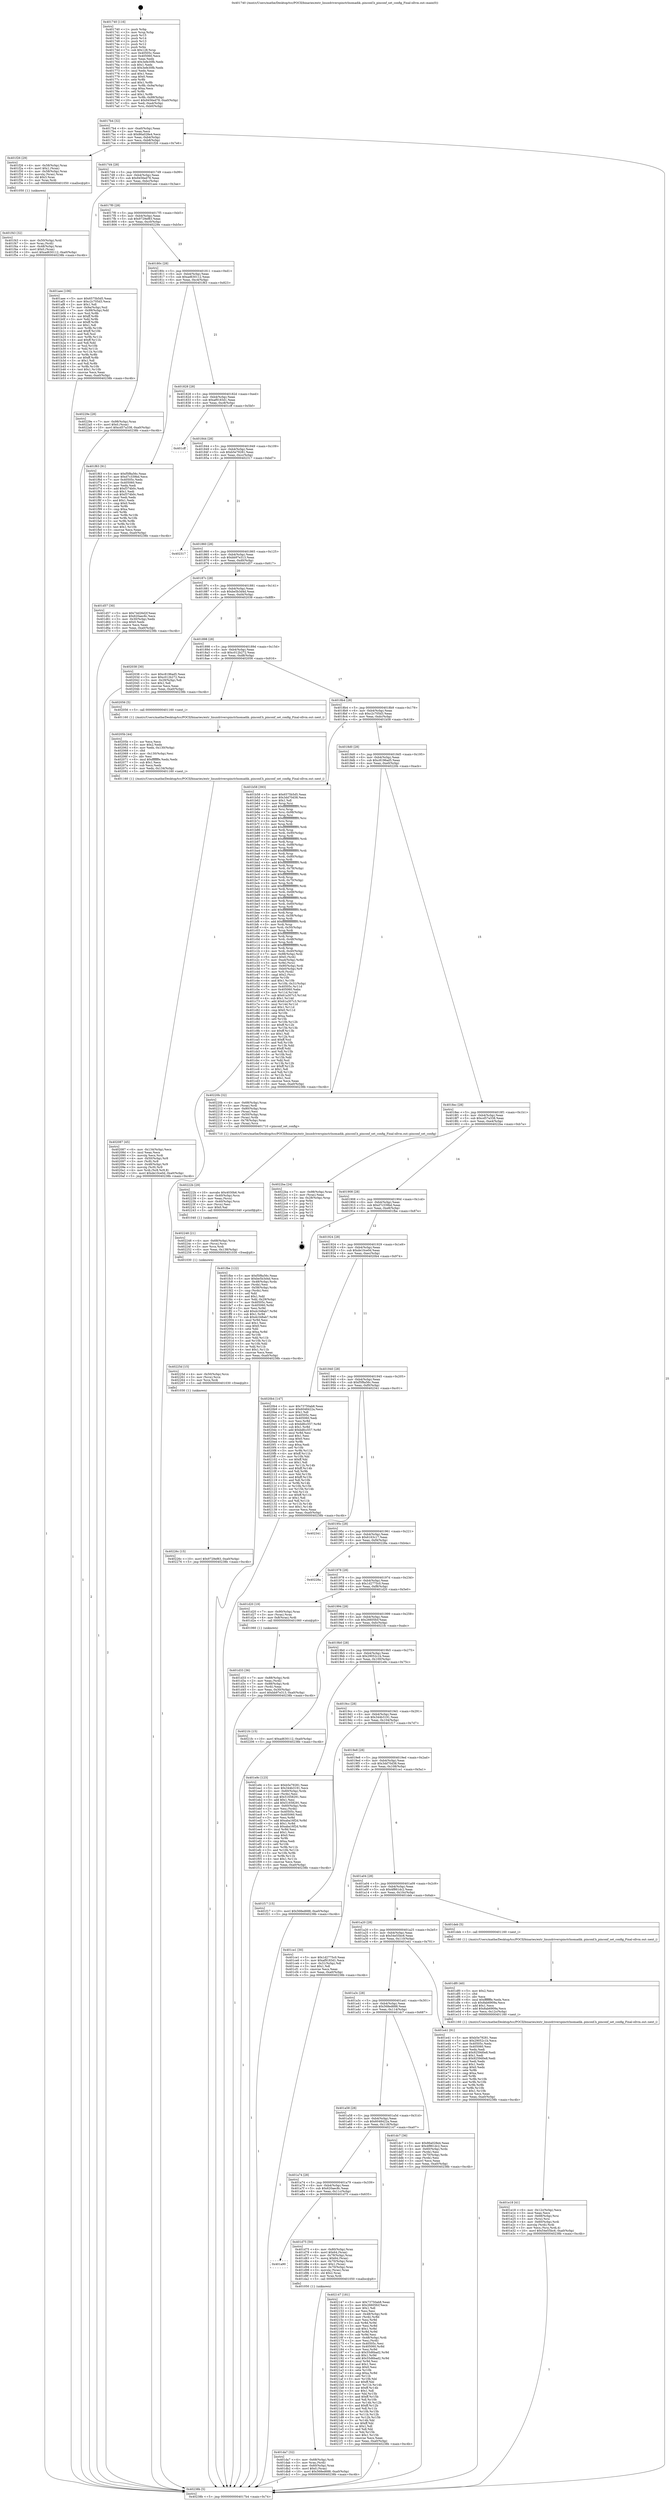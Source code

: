 digraph "0x401740" {
  label = "0x401740 (/mnt/c/Users/mathe/Desktop/tcc/POCII/binaries/extr_linuxdriverspinctrlnomadik..pinconf.h_pinconf_set_config_Final-ollvm.out::main(0))"
  labelloc = "t"
  node[shape=record]

  Entry [label="",width=0.3,height=0.3,shape=circle,fillcolor=black,style=filled]
  "0x4017b4" [label="{
     0x4017b4 [32]\l
     | [instrs]\l
     &nbsp;&nbsp;0x4017b4 \<+6\>: mov -0xa0(%rbp),%eax\l
     &nbsp;&nbsp;0x4017ba \<+2\>: mov %eax,%ecx\l
     &nbsp;&nbsp;0x4017bc \<+6\>: sub $0x86a028e4,%ecx\l
     &nbsp;&nbsp;0x4017c2 \<+6\>: mov %eax,-0xb4(%rbp)\l
     &nbsp;&nbsp;0x4017c8 \<+6\>: mov %ecx,-0xb8(%rbp)\l
     &nbsp;&nbsp;0x4017ce \<+6\>: je 0000000000401f26 \<main+0x7e6\>\l
  }"]
  "0x401f26" [label="{
     0x401f26 [29]\l
     | [instrs]\l
     &nbsp;&nbsp;0x401f26 \<+4\>: mov -0x58(%rbp),%rax\l
     &nbsp;&nbsp;0x401f2a \<+6\>: movl $0x1,(%rax)\l
     &nbsp;&nbsp;0x401f30 \<+4\>: mov -0x58(%rbp),%rax\l
     &nbsp;&nbsp;0x401f34 \<+3\>: movslq (%rax),%rax\l
     &nbsp;&nbsp;0x401f37 \<+4\>: shl $0x3,%rax\l
     &nbsp;&nbsp;0x401f3b \<+3\>: mov %rax,%rdi\l
     &nbsp;&nbsp;0x401f3e \<+5\>: call 0000000000401050 \<malloc@plt\>\l
     | [calls]\l
     &nbsp;&nbsp;0x401050 \{1\} (unknown)\l
  }"]
  "0x4017d4" [label="{
     0x4017d4 [28]\l
     | [instrs]\l
     &nbsp;&nbsp;0x4017d4 \<+5\>: jmp 00000000004017d9 \<main+0x99\>\l
     &nbsp;&nbsp;0x4017d9 \<+6\>: mov -0xb4(%rbp),%eax\l
     &nbsp;&nbsp;0x4017df \<+5\>: sub $0x9456ed78,%eax\l
     &nbsp;&nbsp;0x4017e4 \<+6\>: mov %eax,-0xbc(%rbp)\l
     &nbsp;&nbsp;0x4017ea \<+6\>: je 0000000000401aee \<main+0x3ae\>\l
  }"]
  Exit [label="",width=0.3,height=0.3,shape=circle,fillcolor=black,style=filled,peripheries=2]
  "0x401aee" [label="{
     0x401aee [106]\l
     | [instrs]\l
     &nbsp;&nbsp;0x401aee \<+5\>: mov $0x6575b5d5,%eax\l
     &nbsp;&nbsp;0x401af3 \<+5\>: mov $0xc2c705d3,%ecx\l
     &nbsp;&nbsp;0x401af8 \<+2\>: mov $0x1,%dl\l
     &nbsp;&nbsp;0x401afa \<+7\>: mov -0x9a(%rbp),%sil\l
     &nbsp;&nbsp;0x401b01 \<+7\>: mov -0x99(%rbp),%dil\l
     &nbsp;&nbsp;0x401b08 \<+3\>: mov %sil,%r8b\l
     &nbsp;&nbsp;0x401b0b \<+4\>: xor $0xff,%r8b\l
     &nbsp;&nbsp;0x401b0f \<+3\>: mov %dil,%r9b\l
     &nbsp;&nbsp;0x401b12 \<+4\>: xor $0xff,%r9b\l
     &nbsp;&nbsp;0x401b16 \<+3\>: xor $0x1,%dl\l
     &nbsp;&nbsp;0x401b19 \<+3\>: mov %r8b,%r10b\l
     &nbsp;&nbsp;0x401b1c \<+4\>: and $0xff,%r10b\l
     &nbsp;&nbsp;0x401b20 \<+3\>: and %dl,%sil\l
     &nbsp;&nbsp;0x401b23 \<+3\>: mov %r9b,%r11b\l
     &nbsp;&nbsp;0x401b26 \<+4\>: and $0xff,%r11b\l
     &nbsp;&nbsp;0x401b2a \<+3\>: and %dl,%dil\l
     &nbsp;&nbsp;0x401b2d \<+3\>: or %sil,%r10b\l
     &nbsp;&nbsp;0x401b30 \<+3\>: or %dil,%r11b\l
     &nbsp;&nbsp;0x401b33 \<+3\>: xor %r11b,%r10b\l
     &nbsp;&nbsp;0x401b36 \<+3\>: or %r9b,%r8b\l
     &nbsp;&nbsp;0x401b39 \<+4\>: xor $0xff,%r8b\l
     &nbsp;&nbsp;0x401b3d \<+3\>: or $0x1,%dl\l
     &nbsp;&nbsp;0x401b40 \<+3\>: and %dl,%r8b\l
     &nbsp;&nbsp;0x401b43 \<+3\>: or %r8b,%r10b\l
     &nbsp;&nbsp;0x401b46 \<+4\>: test $0x1,%r10b\l
     &nbsp;&nbsp;0x401b4a \<+3\>: cmovne %ecx,%eax\l
     &nbsp;&nbsp;0x401b4d \<+6\>: mov %eax,-0xa0(%rbp)\l
     &nbsp;&nbsp;0x401b53 \<+5\>: jmp 000000000040238b \<main+0xc4b\>\l
  }"]
  "0x4017f0" [label="{
     0x4017f0 [28]\l
     | [instrs]\l
     &nbsp;&nbsp;0x4017f0 \<+5\>: jmp 00000000004017f5 \<main+0xb5\>\l
     &nbsp;&nbsp;0x4017f5 \<+6\>: mov -0xb4(%rbp),%eax\l
     &nbsp;&nbsp;0x4017fb \<+5\>: sub $0x9729ef83,%eax\l
     &nbsp;&nbsp;0x401800 \<+6\>: mov %eax,-0xc0(%rbp)\l
     &nbsp;&nbsp;0x401806 \<+6\>: je 000000000040229e \<main+0xb5e\>\l
  }"]
  "0x40238b" [label="{
     0x40238b [5]\l
     | [instrs]\l
     &nbsp;&nbsp;0x40238b \<+5\>: jmp 00000000004017b4 \<main+0x74\>\l
  }"]
  "0x401740" [label="{
     0x401740 [116]\l
     | [instrs]\l
     &nbsp;&nbsp;0x401740 \<+1\>: push %rbp\l
     &nbsp;&nbsp;0x401741 \<+3\>: mov %rsp,%rbp\l
     &nbsp;&nbsp;0x401744 \<+2\>: push %r15\l
     &nbsp;&nbsp;0x401746 \<+2\>: push %r14\l
     &nbsp;&nbsp;0x401748 \<+2\>: push %r13\l
     &nbsp;&nbsp;0x40174a \<+2\>: push %r12\l
     &nbsp;&nbsp;0x40174c \<+1\>: push %rbx\l
     &nbsp;&nbsp;0x40174d \<+7\>: sub $0x128,%rsp\l
     &nbsp;&nbsp;0x401754 \<+7\>: mov 0x40505c,%eax\l
     &nbsp;&nbsp;0x40175b \<+7\>: mov 0x405060,%ecx\l
     &nbsp;&nbsp;0x401762 \<+2\>: mov %eax,%edx\l
     &nbsp;&nbsp;0x401764 \<+6\>: add $0x3efe30fb,%edx\l
     &nbsp;&nbsp;0x40176a \<+3\>: sub $0x1,%edx\l
     &nbsp;&nbsp;0x40176d \<+6\>: sub $0x3efe30fb,%edx\l
     &nbsp;&nbsp;0x401773 \<+3\>: imul %edx,%eax\l
     &nbsp;&nbsp;0x401776 \<+3\>: and $0x1,%eax\l
     &nbsp;&nbsp;0x401779 \<+3\>: cmp $0x0,%eax\l
     &nbsp;&nbsp;0x40177c \<+4\>: sete %r8b\l
     &nbsp;&nbsp;0x401780 \<+4\>: and $0x1,%r8b\l
     &nbsp;&nbsp;0x401784 \<+7\>: mov %r8b,-0x9a(%rbp)\l
     &nbsp;&nbsp;0x40178b \<+3\>: cmp $0xa,%ecx\l
     &nbsp;&nbsp;0x40178e \<+4\>: setl %r8b\l
     &nbsp;&nbsp;0x401792 \<+4\>: and $0x1,%r8b\l
     &nbsp;&nbsp;0x401796 \<+7\>: mov %r8b,-0x99(%rbp)\l
     &nbsp;&nbsp;0x40179d \<+10\>: movl $0x9456ed78,-0xa0(%rbp)\l
     &nbsp;&nbsp;0x4017a7 \<+6\>: mov %edi,-0xa4(%rbp)\l
     &nbsp;&nbsp;0x4017ad \<+7\>: mov %rsi,-0xb0(%rbp)\l
  }"]
  "0x40226c" [label="{
     0x40226c [15]\l
     | [instrs]\l
     &nbsp;&nbsp;0x40226c \<+10\>: movl $0x9729ef83,-0xa0(%rbp)\l
     &nbsp;&nbsp;0x402276 \<+5\>: jmp 000000000040238b \<main+0xc4b\>\l
  }"]
  "0x40229e" [label="{
     0x40229e [28]\l
     | [instrs]\l
     &nbsp;&nbsp;0x40229e \<+7\>: mov -0x98(%rbp),%rax\l
     &nbsp;&nbsp;0x4022a5 \<+6\>: movl $0x0,(%rax)\l
     &nbsp;&nbsp;0x4022ab \<+10\>: movl $0xcd57a338,-0xa0(%rbp)\l
     &nbsp;&nbsp;0x4022b5 \<+5\>: jmp 000000000040238b \<main+0xc4b\>\l
  }"]
  "0x40180c" [label="{
     0x40180c [28]\l
     | [instrs]\l
     &nbsp;&nbsp;0x40180c \<+5\>: jmp 0000000000401811 \<main+0xd1\>\l
     &nbsp;&nbsp;0x401811 \<+6\>: mov -0xb4(%rbp),%eax\l
     &nbsp;&nbsp;0x401817 \<+5\>: sub $0xad630112,%eax\l
     &nbsp;&nbsp;0x40181c \<+6\>: mov %eax,-0xc4(%rbp)\l
     &nbsp;&nbsp;0x401822 \<+6\>: je 0000000000401f63 \<main+0x823\>\l
  }"]
  "0x40225d" [label="{
     0x40225d [15]\l
     | [instrs]\l
     &nbsp;&nbsp;0x40225d \<+4\>: mov -0x50(%rbp),%rcx\l
     &nbsp;&nbsp;0x402261 \<+3\>: mov (%rcx),%rcx\l
     &nbsp;&nbsp;0x402264 \<+3\>: mov %rcx,%rdi\l
     &nbsp;&nbsp;0x402267 \<+5\>: call 0000000000401030 \<free@plt\>\l
     | [calls]\l
     &nbsp;&nbsp;0x401030 \{1\} (unknown)\l
  }"]
  "0x401f63" [label="{
     0x401f63 [91]\l
     | [instrs]\l
     &nbsp;&nbsp;0x401f63 \<+5\>: mov $0xf5f8a56c,%eax\l
     &nbsp;&nbsp;0x401f68 \<+5\>: mov $0xd7c339bd,%ecx\l
     &nbsp;&nbsp;0x401f6d \<+7\>: mov 0x40505c,%edx\l
     &nbsp;&nbsp;0x401f74 \<+7\>: mov 0x405060,%esi\l
     &nbsp;&nbsp;0x401f7b \<+2\>: mov %edx,%edi\l
     &nbsp;&nbsp;0x401f7d \<+6\>: add $0xf374b0c,%edi\l
     &nbsp;&nbsp;0x401f83 \<+3\>: sub $0x1,%edi\l
     &nbsp;&nbsp;0x401f86 \<+6\>: sub $0xf374b0c,%edi\l
     &nbsp;&nbsp;0x401f8c \<+3\>: imul %edi,%edx\l
     &nbsp;&nbsp;0x401f8f \<+3\>: and $0x1,%edx\l
     &nbsp;&nbsp;0x401f92 \<+3\>: cmp $0x0,%edx\l
     &nbsp;&nbsp;0x401f95 \<+4\>: sete %r8b\l
     &nbsp;&nbsp;0x401f99 \<+3\>: cmp $0xa,%esi\l
     &nbsp;&nbsp;0x401f9c \<+4\>: setl %r9b\l
     &nbsp;&nbsp;0x401fa0 \<+3\>: mov %r8b,%r10b\l
     &nbsp;&nbsp;0x401fa3 \<+3\>: and %r9b,%r10b\l
     &nbsp;&nbsp;0x401fa6 \<+3\>: xor %r9b,%r8b\l
     &nbsp;&nbsp;0x401fa9 \<+3\>: or %r8b,%r10b\l
     &nbsp;&nbsp;0x401fac \<+4\>: test $0x1,%r10b\l
     &nbsp;&nbsp;0x401fb0 \<+3\>: cmovne %ecx,%eax\l
     &nbsp;&nbsp;0x401fb3 \<+6\>: mov %eax,-0xa0(%rbp)\l
     &nbsp;&nbsp;0x401fb9 \<+5\>: jmp 000000000040238b \<main+0xc4b\>\l
  }"]
  "0x401828" [label="{
     0x401828 [28]\l
     | [instrs]\l
     &nbsp;&nbsp;0x401828 \<+5\>: jmp 000000000040182d \<main+0xed\>\l
     &nbsp;&nbsp;0x40182d \<+6\>: mov -0xb4(%rbp),%eax\l
     &nbsp;&nbsp;0x401833 \<+5\>: sub $0xaf9183d1,%eax\l
     &nbsp;&nbsp;0x401838 \<+6\>: mov %eax,-0xc8(%rbp)\l
     &nbsp;&nbsp;0x40183e \<+6\>: je 0000000000401cff \<main+0x5bf\>\l
  }"]
  "0x402248" [label="{
     0x402248 [21]\l
     | [instrs]\l
     &nbsp;&nbsp;0x402248 \<+4\>: mov -0x68(%rbp),%rcx\l
     &nbsp;&nbsp;0x40224c \<+3\>: mov (%rcx),%rcx\l
     &nbsp;&nbsp;0x40224f \<+3\>: mov %rcx,%rdi\l
     &nbsp;&nbsp;0x402252 \<+6\>: mov %eax,-0x138(%rbp)\l
     &nbsp;&nbsp;0x402258 \<+5\>: call 0000000000401030 \<free@plt\>\l
     | [calls]\l
     &nbsp;&nbsp;0x401030 \{1\} (unknown)\l
  }"]
  "0x401cff" [label="{
     0x401cff\l
  }", style=dashed]
  "0x401844" [label="{
     0x401844 [28]\l
     | [instrs]\l
     &nbsp;&nbsp;0x401844 \<+5\>: jmp 0000000000401849 \<main+0x109\>\l
     &nbsp;&nbsp;0x401849 \<+6\>: mov -0xb4(%rbp),%eax\l
     &nbsp;&nbsp;0x40184f \<+5\>: sub $0xb5e79281,%eax\l
     &nbsp;&nbsp;0x401854 \<+6\>: mov %eax,-0xcc(%rbp)\l
     &nbsp;&nbsp;0x40185a \<+6\>: je 0000000000402317 \<main+0xbd7\>\l
  }"]
  "0x40222b" [label="{
     0x40222b [29]\l
     | [instrs]\l
     &nbsp;&nbsp;0x40222b \<+10\>: movabs $0x4030b6,%rdi\l
     &nbsp;&nbsp;0x402235 \<+4\>: mov -0x40(%rbp),%rcx\l
     &nbsp;&nbsp;0x402239 \<+2\>: mov %eax,(%rcx)\l
     &nbsp;&nbsp;0x40223b \<+4\>: mov -0x40(%rbp),%rcx\l
     &nbsp;&nbsp;0x40223f \<+2\>: mov (%rcx),%esi\l
     &nbsp;&nbsp;0x402241 \<+2\>: mov $0x0,%al\l
     &nbsp;&nbsp;0x402243 \<+5\>: call 0000000000401040 \<printf@plt\>\l
     | [calls]\l
     &nbsp;&nbsp;0x401040 \{1\} (unknown)\l
  }"]
  "0x402317" [label="{
     0x402317\l
  }", style=dashed]
  "0x401860" [label="{
     0x401860 [28]\l
     | [instrs]\l
     &nbsp;&nbsp;0x401860 \<+5\>: jmp 0000000000401865 \<main+0x125\>\l
     &nbsp;&nbsp;0x401865 \<+6\>: mov -0xb4(%rbp),%eax\l
     &nbsp;&nbsp;0x40186b \<+5\>: sub $0xbb97e313,%eax\l
     &nbsp;&nbsp;0x401870 \<+6\>: mov %eax,-0xd0(%rbp)\l
     &nbsp;&nbsp;0x401876 \<+6\>: je 0000000000401d57 \<main+0x617\>\l
  }"]
  "0x402087" [label="{
     0x402087 [45]\l
     | [instrs]\l
     &nbsp;&nbsp;0x402087 \<+6\>: mov -0x134(%rbp),%ecx\l
     &nbsp;&nbsp;0x40208d \<+3\>: imul %eax,%ecx\l
     &nbsp;&nbsp;0x402090 \<+3\>: movslq %ecx,%rdi\l
     &nbsp;&nbsp;0x402093 \<+4\>: mov -0x50(%rbp),%r8\l
     &nbsp;&nbsp;0x402097 \<+3\>: mov (%r8),%r8\l
     &nbsp;&nbsp;0x40209a \<+4\>: mov -0x48(%rbp),%r9\l
     &nbsp;&nbsp;0x40209e \<+3\>: movslq (%r9),%r9\l
     &nbsp;&nbsp;0x4020a1 \<+4\>: mov %rdi,(%r8,%r9,8)\l
     &nbsp;&nbsp;0x4020a5 \<+10\>: movl $0xde10ce0d,-0xa0(%rbp)\l
     &nbsp;&nbsp;0x4020af \<+5\>: jmp 000000000040238b \<main+0xc4b\>\l
  }"]
  "0x401d57" [label="{
     0x401d57 [30]\l
     | [instrs]\l
     &nbsp;&nbsp;0x401d57 \<+5\>: mov $0x74d26d2f,%eax\l
     &nbsp;&nbsp;0x401d5c \<+5\>: mov $0x620aec8c,%ecx\l
     &nbsp;&nbsp;0x401d61 \<+3\>: mov -0x30(%rbp),%edx\l
     &nbsp;&nbsp;0x401d64 \<+3\>: cmp $0x0,%edx\l
     &nbsp;&nbsp;0x401d67 \<+3\>: cmove %ecx,%eax\l
     &nbsp;&nbsp;0x401d6a \<+6\>: mov %eax,-0xa0(%rbp)\l
     &nbsp;&nbsp;0x401d70 \<+5\>: jmp 000000000040238b \<main+0xc4b\>\l
  }"]
  "0x40187c" [label="{
     0x40187c [28]\l
     | [instrs]\l
     &nbsp;&nbsp;0x40187c \<+5\>: jmp 0000000000401881 \<main+0x141\>\l
     &nbsp;&nbsp;0x401881 \<+6\>: mov -0xb4(%rbp),%eax\l
     &nbsp;&nbsp;0x401887 \<+5\>: sub $0xbe5b3d4d,%eax\l
     &nbsp;&nbsp;0x40188c \<+6\>: mov %eax,-0xd4(%rbp)\l
     &nbsp;&nbsp;0x401892 \<+6\>: je 0000000000402038 \<main+0x8f8\>\l
  }"]
  "0x40205b" [label="{
     0x40205b [44]\l
     | [instrs]\l
     &nbsp;&nbsp;0x40205b \<+2\>: xor %ecx,%ecx\l
     &nbsp;&nbsp;0x40205d \<+5\>: mov $0x2,%edx\l
     &nbsp;&nbsp;0x402062 \<+6\>: mov %edx,-0x130(%rbp)\l
     &nbsp;&nbsp;0x402068 \<+1\>: cltd\l
     &nbsp;&nbsp;0x402069 \<+6\>: mov -0x130(%rbp),%esi\l
     &nbsp;&nbsp;0x40206f \<+2\>: idiv %esi\l
     &nbsp;&nbsp;0x402071 \<+6\>: imul $0xfffffffe,%edx,%edx\l
     &nbsp;&nbsp;0x402077 \<+3\>: sub $0x1,%ecx\l
     &nbsp;&nbsp;0x40207a \<+2\>: sub %ecx,%edx\l
     &nbsp;&nbsp;0x40207c \<+6\>: mov %edx,-0x134(%rbp)\l
     &nbsp;&nbsp;0x402082 \<+5\>: call 0000000000401160 \<next_i\>\l
     | [calls]\l
     &nbsp;&nbsp;0x401160 \{1\} (/mnt/c/Users/mathe/Desktop/tcc/POCII/binaries/extr_linuxdriverspinctrlnomadik..pinconf.h_pinconf_set_config_Final-ollvm.out::next_i)\l
  }"]
  "0x402038" [label="{
     0x402038 [30]\l
     | [instrs]\l
     &nbsp;&nbsp;0x402038 \<+5\>: mov $0xc8196ad5,%eax\l
     &nbsp;&nbsp;0x40203d \<+5\>: mov $0xc012b272,%ecx\l
     &nbsp;&nbsp;0x402042 \<+3\>: mov -0x29(%rbp),%dl\l
     &nbsp;&nbsp;0x402045 \<+3\>: test $0x1,%dl\l
     &nbsp;&nbsp;0x402048 \<+3\>: cmovne %ecx,%eax\l
     &nbsp;&nbsp;0x40204b \<+6\>: mov %eax,-0xa0(%rbp)\l
     &nbsp;&nbsp;0x402051 \<+5\>: jmp 000000000040238b \<main+0xc4b\>\l
  }"]
  "0x401898" [label="{
     0x401898 [28]\l
     | [instrs]\l
     &nbsp;&nbsp;0x401898 \<+5\>: jmp 000000000040189d \<main+0x15d\>\l
     &nbsp;&nbsp;0x40189d \<+6\>: mov -0xb4(%rbp),%eax\l
     &nbsp;&nbsp;0x4018a3 \<+5\>: sub $0xc012b272,%eax\l
     &nbsp;&nbsp;0x4018a8 \<+6\>: mov %eax,-0xd8(%rbp)\l
     &nbsp;&nbsp;0x4018ae \<+6\>: je 0000000000402056 \<main+0x916\>\l
  }"]
  "0x401f43" [label="{
     0x401f43 [32]\l
     | [instrs]\l
     &nbsp;&nbsp;0x401f43 \<+4\>: mov -0x50(%rbp),%rdi\l
     &nbsp;&nbsp;0x401f47 \<+3\>: mov %rax,(%rdi)\l
     &nbsp;&nbsp;0x401f4a \<+4\>: mov -0x48(%rbp),%rax\l
     &nbsp;&nbsp;0x401f4e \<+6\>: movl $0x0,(%rax)\l
     &nbsp;&nbsp;0x401f54 \<+10\>: movl $0xad630112,-0xa0(%rbp)\l
     &nbsp;&nbsp;0x401f5e \<+5\>: jmp 000000000040238b \<main+0xc4b\>\l
  }"]
  "0x402056" [label="{
     0x402056 [5]\l
     | [instrs]\l
     &nbsp;&nbsp;0x402056 \<+5\>: call 0000000000401160 \<next_i\>\l
     | [calls]\l
     &nbsp;&nbsp;0x401160 \{1\} (/mnt/c/Users/mathe/Desktop/tcc/POCII/binaries/extr_linuxdriverspinctrlnomadik..pinconf.h_pinconf_set_config_Final-ollvm.out::next_i)\l
  }"]
  "0x4018b4" [label="{
     0x4018b4 [28]\l
     | [instrs]\l
     &nbsp;&nbsp;0x4018b4 \<+5\>: jmp 00000000004018b9 \<main+0x179\>\l
     &nbsp;&nbsp;0x4018b9 \<+6\>: mov -0xb4(%rbp),%eax\l
     &nbsp;&nbsp;0x4018bf \<+5\>: sub $0xc2c705d3,%eax\l
     &nbsp;&nbsp;0x4018c4 \<+6\>: mov %eax,-0xdc(%rbp)\l
     &nbsp;&nbsp;0x4018ca \<+6\>: je 0000000000401b58 \<main+0x418\>\l
  }"]
  "0x401e18" [label="{
     0x401e18 [41]\l
     | [instrs]\l
     &nbsp;&nbsp;0x401e18 \<+6\>: mov -0x12c(%rbp),%ecx\l
     &nbsp;&nbsp;0x401e1e \<+3\>: imul %eax,%ecx\l
     &nbsp;&nbsp;0x401e21 \<+4\>: mov -0x68(%rbp),%rsi\l
     &nbsp;&nbsp;0x401e25 \<+3\>: mov (%rsi),%rsi\l
     &nbsp;&nbsp;0x401e28 \<+4\>: mov -0x60(%rbp),%rdi\l
     &nbsp;&nbsp;0x401e2c \<+3\>: movslq (%rdi),%rdi\l
     &nbsp;&nbsp;0x401e2f \<+3\>: mov %ecx,(%rsi,%rdi,4)\l
     &nbsp;&nbsp;0x401e32 \<+10\>: movl $0x54e55bc6,-0xa0(%rbp)\l
     &nbsp;&nbsp;0x401e3c \<+5\>: jmp 000000000040238b \<main+0xc4b\>\l
  }"]
  "0x401b58" [label="{
     0x401b58 [393]\l
     | [instrs]\l
     &nbsp;&nbsp;0x401b58 \<+5\>: mov $0x6575b5d5,%eax\l
     &nbsp;&nbsp;0x401b5d \<+5\>: mov $0x3dd70d38,%ecx\l
     &nbsp;&nbsp;0x401b62 \<+2\>: mov $0x1,%dl\l
     &nbsp;&nbsp;0x401b64 \<+3\>: mov %rsp,%rsi\l
     &nbsp;&nbsp;0x401b67 \<+4\>: add $0xfffffffffffffff0,%rsi\l
     &nbsp;&nbsp;0x401b6b \<+3\>: mov %rsi,%rsp\l
     &nbsp;&nbsp;0x401b6e \<+7\>: mov %rsi,-0x98(%rbp)\l
     &nbsp;&nbsp;0x401b75 \<+3\>: mov %rsp,%rsi\l
     &nbsp;&nbsp;0x401b78 \<+4\>: add $0xfffffffffffffff0,%rsi\l
     &nbsp;&nbsp;0x401b7c \<+3\>: mov %rsi,%rsp\l
     &nbsp;&nbsp;0x401b7f \<+3\>: mov %rsp,%rdi\l
     &nbsp;&nbsp;0x401b82 \<+4\>: add $0xfffffffffffffff0,%rdi\l
     &nbsp;&nbsp;0x401b86 \<+3\>: mov %rdi,%rsp\l
     &nbsp;&nbsp;0x401b89 \<+7\>: mov %rdi,-0x90(%rbp)\l
     &nbsp;&nbsp;0x401b90 \<+3\>: mov %rsp,%rdi\l
     &nbsp;&nbsp;0x401b93 \<+4\>: add $0xfffffffffffffff0,%rdi\l
     &nbsp;&nbsp;0x401b97 \<+3\>: mov %rdi,%rsp\l
     &nbsp;&nbsp;0x401b9a \<+7\>: mov %rdi,-0x88(%rbp)\l
     &nbsp;&nbsp;0x401ba1 \<+3\>: mov %rsp,%rdi\l
     &nbsp;&nbsp;0x401ba4 \<+4\>: add $0xfffffffffffffff0,%rdi\l
     &nbsp;&nbsp;0x401ba8 \<+3\>: mov %rdi,%rsp\l
     &nbsp;&nbsp;0x401bab \<+4\>: mov %rdi,-0x80(%rbp)\l
     &nbsp;&nbsp;0x401baf \<+3\>: mov %rsp,%rdi\l
     &nbsp;&nbsp;0x401bb2 \<+4\>: add $0xfffffffffffffff0,%rdi\l
     &nbsp;&nbsp;0x401bb6 \<+3\>: mov %rdi,%rsp\l
     &nbsp;&nbsp;0x401bb9 \<+4\>: mov %rdi,-0x78(%rbp)\l
     &nbsp;&nbsp;0x401bbd \<+3\>: mov %rsp,%rdi\l
     &nbsp;&nbsp;0x401bc0 \<+4\>: add $0xfffffffffffffff0,%rdi\l
     &nbsp;&nbsp;0x401bc4 \<+3\>: mov %rdi,%rsp\l
     &nbsp;&nbsp;0x401bc7 \<+4\>: mov %rdi,-0x70(%rbp)\l
     &nbsp;&nbsp;0x401bcb \<+3\>: mov %rsp,%rdi\l
     &nbsp;&nbsp;0x401bce \<+4\>: add $0xfffffffffffffff0,%rdi\l
     &nbsp;&nbsp;0x401bd2 \<+3\>: mov %rdi,%rsp\l
     &nbsp;&nbsp;0x401bd5 \<+4\>: mov %rdi,-0x68(%rbp)\l
     &nbsp;&nbsp;0x401bd9 \<+3\>: mov %rsp,%rdi\l
     &nbsp;&nbsp;0x401bdc \<+4\>: add $0xfffffffffffffff0,%rdi\l
     &nbsp;&nbsp;0x401be0 \<+3\>: mov %rdi,%rsp\l
     &nbsp;&nbsp;0x401be3 \<+4\>: mov %rdi,-0x60(%rbp)\l
     &nbsp;&nbsp;0x401be7 \<+3\>: mov %rsp,%rdi\l
     &nbsp;&nbsp;0x401bea \<+4\>: add $0xfffffffffffffff0,%rdi\l
     &nbsp;&nbsp;0x401bee \<+3\>: mov %rdi,%rsp\l
     &nbsp;&nbsp;0x401bf1 \<+4\>: mov %rdi,-0x58(%rbp)\l
     &nbsp;&nbsp;0x401bf5 \<+3\>: mov %rsp,%rdi\l
     &nbsp;&nbsp;0x401bf8 \<+4\>: add $0xfffffffffffffff0,%rdi\l
     &nbsp;&nbsp;0x401bfc \<+3\>: mov %rdi,%rsp\l
     &nbsp;&nbsp;0x401bff \<+4\>: mov %rdi,-0x50(%rbp)\l
     &nbsp;&nbsp;0x401c03 \<+3\>: mov %rsp,%rdi\l
     &nbsp;&nbsp;0x401c06 \<+4\>: add $0xfffffffffffffff0,%rdi\l
     &nbsp;&nbsp;0x401c0a \<+3\>: mov %rdi,%rsp\l
     &nbsp;&nbsp;0x401c0d \<+4\>: mov %rdi,-0x48(%rbp)\l
     &nbsp;&nbsp;0x401c11 \<+3\>: mov %rsp,%rdi\l
     &nbsp;&nbsp;0x401c14 \<+4\>: add $0xfffffffffffffff0,%rdi\l
     &nbsp;&nbsp;0x401c18 \<+3\>: mov %rdi,%rsp\l
     &nbsp;&nbsp;0x401c1b \<+4\>: mov %rdi,-0x40(%rbp)\l
     &nbsp;&nbsp;0x401c1f \<+7\>: mov -0x98(%rbp),%rdi\l
     &nbsp;&nbsp;0x401c26 \<+6\>: movl $0x0,(%rdi)\l
     &nbsp;&nbsp;0x401c2c \<+7\>: mov -0xa4(%rbp),%r8d\l
     &nbsp;&nbsp;0x401c33 \<+3\>: mov %r8d,(%rsi)\l
     &nbsp;&nbsp;0x401c36 \<+7\>: mov -0x90(%rbp),%rdi\l
     &nbsp;&nbsp;0x401c3d \<+7\>: mov -0xb0(%rbp),%r9\l
     &nbsp;&nbsp;0x401c44 \<+3\>: mov %r9,(%rdi)\l
     &nbsp;&nbsp;0x401c47 \<+3\>: cmpl $0x2,(%rsi)\l
     &nbsp;&nbsp;0x401c4a \<+4\>: setne %r10b\l
     &nbsp;&nbsp;0x401c4e \<+4\>: and $0x1,%r10b\l
     &nbsp;&nbsp;0x401c52 \<+4\>: mov %r10b,-0x31(%rbp)\l
     &nbsp;&nbsp;0x401c56 \<+8\>: mov 0x40505c,%r11d\l
     &nbsp;&nbsp;0x401c5e \<+7\>: mov 0x405060,%ebx\l
     &nbsp;&nbsp;0x401c65 \<+3\>: mov %r11d,%r14d\l
     &nbsp;&nbsp;0x401c68 \<+7\>: sub $0x61a307c3,%r14d\l
     &nbsp;&nbsp;0x401c6f \<+4\>: sub $0x1,%r14d\l
     &nbsp;&nbsp;0x401c73 \<+7\>: add $0x61a307c3,%r14d\l
     &nbsp;&nbsp;0x401c7a \<+4\>: imul %r14d,%r11d\l
     &nbsp;&nbsp;0x401c7e \<+4\>: and $0x1,%r11d\l
     &nbsp;&nbsp;0x401c82 \<+4\>: cmp $0x0,%r11d\l
     &nbsp;&nbsp;0x401c86 \<+4\>: sete %r10b\l
     &nbsp;&nbsp;0x401c8a \<+3\>: cmp $0xa,%ebx\l
     &nbsp;&nbsp;0x401c8d \<+4\>: setl %r15b\l
     &nbsp;&nbsp;0x401c91 \<+3\>: mov %r10b,%r12b\l
     &nbsp;&nbsp;0x401c94 \<+4\>: xor $0xff,%r12b\l
     &nbsp;&nbsp;0x401c98 \<+3\>: mov %r15b,%r13b\l
     &nbsp;&nbsp;0x401c9b \<+4\>: xor $0xff,%r13b\l
     &nbsp;&nbsp;0x401c9f \<+3\>: xor $0x1,%dl\l
     &nbsp;&nbsp;0x401ca2 \<+3\>: mov %r12b,%sil\l
     &nbsp;&nbsp;0x401ca5 \<+4\>: and $0xff,%sil\l
     &nbsp;&nbsp;0x401ca9 \<+3\>: and %dl,%r10b\l
     &nbsp;&nbsp;0x401cac \<+3\>: mov %r13b,%dil\l
     &nbsp;&nbsp;0x401caf \<+4\>: and $0xff,%dil\l
     &nbsp;&nbsp;0x401cb3 \<+3\>: and %dl,%r15b\l
     &nbsp;&nbsp;0x401cb6 \<+3\>: or %r10b,%sil\l
     &nbsp;&nbsp;0x401cb9 \<+3\>: or %r15b,%dil\l
     &nbsp;&nbsp;0x401cbc \<+3\>: xor %dil,%sil\l
     &nbsp;&nbsp;0x401cbf \<+3\>: or %r13b,%r12b\l
     &nbsp;&nbsp;0x401cc2 \<+4\>: xor $0xff,%r12b\l
     &nbsp;&nbsp;0x401cc6 \<+3\>: or $0x1,%dl\l
     &nbsp;&nbsp;0x401cc9 \<+3\>: and %dl,%r12b\l
     &nbsp;&nbsp;0x401ccc \<+3\>: or %r12b,%sil\l
     &nbsp;&nbsp;0x401ccf \<+4\>: test $0x1,%sil\l
     &nbsp;&nbsp;0x401cd3 \<+3\>: cmovne %ecx,%eax\l
     &nbsp;&nbsp;0x401cd6 \<+6\>: mov %eax,-0xa0(%rbp)\l
     &nbsp;&nbsp;0x401cdc \<+5\>: jmp 000000000040238b \<main+0xc4b\>\l
  }"]
  "0x4018d0" [label="{
     0x4018d0 [28]\l
     | [instrs]\l
     &nbsp;&nbsp;0x4018d0 \<+5\>: jmp 00000000004018d5 \<main+0x195\>\l
     &nbsp;&nbsp;0x4018d5 \<+6\>: mov -0xb4(%rbp),%eax\l
     &nbsp;&nbsp;0x4018db \<+5\>: sub $0xc8196ad5,%eax\l
     &nbsp;&nbsp;0x4018e0 \<+6\>: mov %eax,-0xe0(%rbp)\l
     &nbsp;&nbsp;0x4018e6 \<+6\>: je 000000000040220b \<main+0xacb\>\l
  }"]
  "0x401df0" [label="{
     0x401df0 [40]\l
     | [instrs]\l
     &nbsp;&nbsp;0x401df0 \<+5\>: mov $0x2,%ecx\l
     &nbsp;&nbsp;0x401df5 \<+1\>: cltd\l
     &nbsp;&nbsp;0x401df6 \<+2\>: idiv %ecx\l
     &nbsp;&nbsp;0x401df8 \<+6\>: imul $0xfffffffe,%edx,%ecx\l
     &nbsp;&nbsp;0x401dfe \<+6\>: sub $0x8ab6909a,%ecx\l
     &nbsp;&nbsp;0x401e04 \<+3\>: add $0x1,%ecx\l
     &nbsp;&nbsp;0x401e07 \<+6\>: add $0x8ab6909a,%ecx\l
     &nbsp;&nbsp;0x401e0d \<+6\>: mov %ecx,-0x12c(%rbp)\l
     &nbsp;&nbsp;0x401e13 \<+5\>: call 0000000000401160 \<next_i\>\l
     | [calls]\l
     &nbsp;&nbsp;0x401160 \{1\} (/mnt/c/Users/mathe/Desktop/tcc/POCII/binaries/extr_linuxdriverspinctrlnomadik..pinconf.h_pinconf_set_config_Final-ollvm.out::next_i)\l
  }"]
  "0x401da7" [label="{
     0x401da7 [32]\l
     | [instrs]\l
     &nbsp;&nbsp;0x401da7 \<+4\>: mov -0x68(%rbp),%rdi\l
     &nbsp;&nbsp;0x401dab \<+3\>: mov %rax,(%rdi)\l
     &nbsp;&nbsp;0x401dae \<+4\>: mov -0x60(%rbp),%rax\l
     &nbsp;&nbsp;0x401db2 \<+6\>: movl $0x0,(%rax)\l
     &nbsp;&nbsp;0x401db8 \<+10\>: movl $0x568ed688,-0xa0(%rbp)\l
     &nbsp;&nbsp;0x401dc2 \<+5\>: jmp 000000000040238b \<main+0xc4b\>\l
  }"]
  "0x40220b" [label="{
     0x40220b [32]\l
     | [instrs]\l
     &nbsp;&nbsp;0x40220b \<+4\>: mov -0x68(%rbp),%rax\l
     &nbsp;&nbsp;0x40220f \<+3\>: mov (%rax),%rdi\l
     &nbsp;&nbsp;0x402212 \<+4\>: mov -0x80(%rbp),%rax\l
     &nbsp;&nbsp;0x402216 \<+2\>: mov (%rax),%esi\l
     &nbsp;&nbsp;0x402218 \<+4\>: mov -0x50(%rbp),%rax\l
     &nbsp;&nbsp;0x40221c \<+3\>: mov (%rax),%rdx\l
     &nbsp;&nbsp;0x40221f \<+4\>: mov -0x78(%rbp),%rax\l
     &nbsp;&nbsp;0x402223 \<+3\>: mov (%rax),%rcx\l
     &nbsp;&nbsp;0x402226 \<+5\>: call 0000000000401710 \<pinconf_set_config\>\l
     | [calls]\l
     &nbsp;&nbsp;0x401710 \{1\} (/mnt/c/Users/mathe/Desktop/tcc/POCII/binaries/extr_linuxdriverspinctrlnomadik..pinconf.h_pinconf_set_config_Final-ollvm.out::pinconf_set_config)\l
  }"]
  "0x4018ec" [label="{
     0x4018ec [28]\l
     | [instrs]\l
     &nbsp;&nbsp;0x4018ec \<+5\>: jmp 00000000004018f1 \<main+0x1b1\>\l
     &nbsp;&nbsp;0x4018f1 \<+6\>: mov -0xb4(%rbp),%eax\l
     &nbsp;&nbsp;0x4018f7 \<+5\>: sub $0xcd57a338,%eax\l
     &nbsp;&nbsp;0x4018fc \<+6\>: mov %eax,-0xe4(%rbp)\l
     &nbsp;&nbsp;0x401902 \<+6\>: je 00000000004022ba \<main+0xb7a\>\l
  }"]
  "0x401a90" [label="{
     0x401a90\l
  }", style=dashed]
  "0x4022ba" [label="{
     0x4022ba [24]\l
     | [instrs]\l
     &nbsp;&nbsp;0x4022ba \<+7\>: mov -0x98(%rbp),%rax\l
     &nbsp;&nbsp;0x4022c1 \<+2\>: mov (%rax),%eax\l
     &nbsp;&nbsp;0x4022c3 \<+4\>: lea -0x28(%rbp),%rsp\l
     &nbsp;&nbsp;0x4022c7 \<+1\>: pop %rbx\l
     &nbsp;&nbsp;0x4022c8 \<+2\>: pop %r12\l
     &nbsp;&nbsp;0x4022ca \<+2\>: pop %r13\l
     &nbsp;&nbsp;0x4022cc \<+2\>: pop %r14\l
     &nbsp;&nbsp;0x4022ce \<+2\>: pop %r15\l
     &nbsp;&nbsp;0x4022d0 \<+1\>: pop %rbp\l
     &nbsp;&nbsp;0x4022d1 \<+1\>: ret\l
  }"]
  "0x401908" [label="{
     0x401908 [28]\l
     | [instrs]\l
     &nbsp;&nbsp;0x401908 \<+5\>: jmp 000000000040190d \<main+0x1cd\>\l
     &nbsp;&nbsp;0x40190d \<+6\>: mov -0xb4(%rbp),%eax\l
     &nbsp;&nbsp;0x401913 \<+5\>: sub $0xd7c339bd,%eax\l
     &nbsp;&nbsp;0x401918 \<+6\>: mov %eax,-0xe8(%rbp)\l
     &nbsp;&nbsp;0x40191e \<+6\>: je 0000000000401fbe \<main+0x87e\>\l
  }"]
  "0x401d75" [label="{
     0x401d75 [50]\l
     | [instrs]\l
     &nbsp;&nbsp;0x401d75 \<+4\>: mov -0x80(%rbp),%rax\l
     &nbsp;&nbsp;0x401d79 \<+6\>: movl $0x64,(%rax)\l
     &nbsp;&nbsp;0x401d7f \<+4\>: mov -0x78(%rbp),%rax\l
     &nbsp;&nbsp;0x401d83 \<+7\>: movq $0x64,(%rax)\l
     &nbsp;&nbsp;0x401d8a \<+4\>: mov -0x70(%rbp),%rax\l
     &nbsp;&nbsp;0x401d8e \<+6\>: movl $0x1,(%rax)\l
     &nbsp;&nbsp;0x401d94 \<+4\>: mov -0x70(%rbp),%rax\l
     &nbsp;&nbsp;0x401d98 \<+3\>: movslq (%rax),%rax\l
     &nbsp;&nbsp;0x401d9b \<+4\>: shl $0x2,%rax\l
     &nbsp;&nbsp;0x401d9f \<+3\>: mov %rax,%rdi\l
     &nbsp;&nbsp;0x401da2 \<+5\>: call 0000000000401050 \<malloc@plt\>\l
     | [calls]\l
     &nbsp;&nbsp;0x401050 \{1\} (unknown)\l
  }"]
  "0x401fbe" [label="{
     0x401fbe [122]\l
     | [instrs]\l
     &nbsp;&nbsp;0x401fbe \<+5\>: mov $0xf5f8a56c,%eax\l
     &nbsp;&nbsp;0x401fc3 \<+5\>: mov $0xbe5b3d4d,%ecx\l
     &nbsp;&nbsp;0x401fc8 \<+4\>: mov -0x48(%rbp),%rdx\l
     &nbsp;&nbsp;0x401fcc \<+2\>: mov (%rdx),%esi\l
     &nbsp;&nbsp;0x401fce \<+4\>: mov -0x58(%rbp),%rdx\l
     &nbsp;&nbsp;0x401fd2 \<+2\>: cmp (%rdx),%esi\l
     &nbsp;&nbsp;0x401fd4 \<+4\>: setl %dil\l
     &nbsp;&nbsp;0x401fd8 \<+4\>: and $0x1,%dil\l
     &nbsp;&nbsp;0x401fdc \<+4\>: mov %dil,-0x29(%rbp)\l
     &nbsp;&nbsp;0x401fe0 \<+7\>: mov 0x40505c,%esi\l
     &nbsp;&nbsp;0x401fe7 \<+8\>: mov 0x405060,%r8d\l
     &nbsp;&nbsp;0x401fef \<+3\>: mov %esi,%r9d\l
     &nbsp;&nbsp;0x401ff2 \<+7\>: add $0xdc348ab7,%r9d\l
     &nbsp;&nbsp;0x401ff9 \<+4\>: sub $0x1,%r9d\l
     &nbsp;&nbsp;0x401ffd \<+7\>: sub $0xdc348ab7,%r9d\l
     &nbsp;&nbsp;0x402004 \<+4\>: imul %r9d,%esi\l
     &nbsp;&nbsp;0x402008 \<+3\>: and $0x1,%esi\l
     &nbsp;&nbsp;0x40200b \<+3\>: cmp $0x0,%esi\l
     &nbsp;&nbsp;0x40200e \<+4\>: sete %dil\l
     &nbsp;&nbsp;0x402012 \<+4\>: cmp $0xa,%r8d\l
     &nbsp;&nbsp;0x402016 \<+4\>: setl %r10b\l
     &nbsp;&nbsp;0x40201a \<+3\>: mov %dil,%r11b\l
     &nbsp;&nbsp;0x40201d \<+3\>: and %r10b,%r11b\l
     &nbsp;&nbsp;0x402020 \<+3\>: xor %r10b,%dil\l
     &nbsp;&nbsp;0x402023 \<+3\>: or %dil,%r11b\l
     &nbsp;&nbsp;0x402026 \<+4\>: test $0x1,%r11b\l
     &nbsp;&nbsp;0x40202a \<+3\>: cmovne %ecx,%eax\l
     &nbsp;&nbsp;0x40202d \<+6\>: mov %eax,-0xa0(%rbp)\l
     &nbsp;&nbsp;0x402033 \<+5\>: jmp 000000000040238b \<main+0xc4b\>\l
  }"]
  "0x401924" [label="{
     0x401924 [28]\l
     | [instrs]\l
     &nbsp;&nbsp;0x401924 \<+5\>: jmp 0000000000401929 \<main+0x1e9\>\l
     &nbsp;&nbsp;0x401929 \<+6\>: mov -0xb4(%rbp),%eax\l
     &nbsp;&nbsp;0x40192f \<+5\>: sub $0xde10ce0d,%eax\l
     &nbsp;&nbsp;0x401934 \<+6\>: mov %eax,-0xec(%rbp)\l
     &nbsp;&nbsp;0x40193a \<+6\>: je 00000000004020b4 \<main+0x974\>\l
  }"]
  "0x401a74" [label="{
     0x401a74 [28]\l
     | [instrs]\l
     &nbsp;&nbsp;0x401a74 \<+5\>: jmp 0000000000401a79 \<main+0x339\>\l
     &nbsp;&nbsp;0x401a79 \<+6\>: mov -0xb4(%rbp),%eax\l
     &nbsp;&nbsp;0x401a7f \<+5\>: sub $0x620aec8c,%eax\l
     &nbsp;&nbsp;0x401a84 \<+6\>: mov %eax,-0x11c(%rbp)\l
     &nbsp;&nbsp;0x401a8a \<+6\>: je 0000000000401d75 \<main+0x635\>\l
  }"]
  "0x4020b4" [label="{
     0x4020b4 [147]\l
     | [instrs]\l
     &nbsp;&nbsp;0x4020b4 \<+5\>: mov $0x73750ab8,%eax\l
     &nbsp;&nbsp;0x4020b9 \<+5\>: mov $0x6048422a,%ecx\l
     &nbsp;&nbsp;0x4020be \<+2\>: mov $0x1,%dl\l
     &nbsp;&nbsp;0x4020c0 \<+7\>: mov 0x40505c,%esi\l
     &nbsp;&nbsp;0x4020c7 \<+7\>: mov 0x405060,%edi\l
     &nbsp;&nbsp;0x4020ce \<+3\>: mov %esi,%r8d\l
     &nbsp;&nbsp;0x4020d1 \<+7\>: sub $0xbdfcc557,%r8d\l
     &nbsp;&nbsp;0x4020d8 \<+4\>: sub $0x1,%r8d\l
     &nbsp;&nbsp;0x4020dc \<+7\>: add $0xbdfcc557,%r8d\l
     &nbsp;&nbsp;0x4020e3 \<+4\>: imul %r8d,%esi\l
     &nbsp;&nbsp;0x4020e7 \<+3\>: and $0x1,%esi\l
     &nbsp;&nbsp;0x4020ea \<+3\>: cmp $0x0,%esi\l
     &nbsp;&nbsp;0x4020ed \<+4\>: sete %r9b\l
     &nbsp;&nbsp;0x4020f1 \<+3\>: cmp $0xa,%edi\l
     &nbsp;&nbsp;0x4020f4 \<+4\>: setl %r10b\l
     &nbsp;&nbsp;0x4020f8 \<+3\>: mov %r9b,%r11b\l
     &nbsp;&nbsp;0x4020fb \<+4\>: xor $0xff,%r11b\l
     &nbsp;&nbsp;0x4020ff \<+3\>: mov %r10b,%bl\l
     &nbsp;&nbsp;0x402102 \<+3\>: xor $0xff,%bl\l
     &nbsp;&nbsp;0x402105 \<+3\>: xor $0x1,%dl\l
     &nbsp;&nbsp;0x402108 \<+3\>: mov %r11b,%r14b\l
     &nbsp;&nbsp;0x40210b \<+4\>: and $0xff,%r14b\l
     &nbsp;&nbsp;0x40210f \<+3\>: and %dl,%r9b\l
     &nbsp;&nbsp;0x402112 \<+3\>: mov %bl,%r15b\l
     &nbsp;&nbsp;0x402115 \<+4\>: and $0xff,%r15b\l
     &nbsp;&nbsp;0x402119 \<+3\>: and %dl,%r10b\l
     &nbsp;&nbsp;0x40211c \<+3\>: or %r9b,%r14b\l
     &nbsp;&nbsp;0x40211f \<+3\>: or %r10b,%r15b\l
     &nbsp;&nbsp;0x402122 \<+3\>: xor %r15b,%r14b\l
     &nbsp;&nbsp;0x402125 \<+3\>: or %bl,%r11b\l
     &nbsp;&nbsp;0x402128 \<+4\>: xor $0xff,%r11b\l
     &nbsp;&nbsp;0x40212c \<+3\>: or $0x1,%dl\l
     &nbsp;&nbsp;0x40212f \<+3\>: and %dl,%r11b\l
     &nbsp;&nbsp;0x402132 \<+3\>: or %r11b,%r14b\l
     &nbsp;&nbsp;0x402135 \<+4\>: test $0x1,%r14b\l
     &nbsp;&nbsp;0x402139 \<+3\>: cmovne %ecx,%eax\l
     &nbsp;&nbsp;0x40213c \<+6\>: mov %eax,-0xa0(%rbp)\l
     &nbsp;&nbsp;0x402142 \<+5\>: jmp 000000000040238b \<main+0xc4b\>\l
  }"]
  "0x401940" [label="{
     0x401940 [28]\l
     | [instrs]\l
     &nbsp;&nbsp;0x401940 \<+5\>: jmp 0000000000401945 \<main+0x205\>\l
     &nbsp;&nbsp;0x401945 \<+6\>: mov -0xb4(%rbp),%eax\l
     &nbsp;&nbsp;0x40194b \<+5\>: sub $0xf5f8a56c,%eax\l
     &nbsp;&nbsp;0x401950 \<+6\>: mov %eax,-0xf0(%rbp)\l
     &nbsp;&nbsp;0x401956 \<+6\>: je 0000000000402341 \<main+0xc01\>\l
  }"]
  "0x402147" [label="{
     0x402147 [181]\l
     | [instrs]\l
     &nbsp;&nbsp;0x402147 \<+5\>: mov $0x73750ab8,%eax\l
     &nbsp;&nbsp;0x40214c \<+5\>: mov $0x26605fcf,%ecx\l
     &nbsp;&nbsp;0x402151 \<+2\>: mov $0x1,%dl\l
     &nbsp;&nbsp;0x402153 \<+2\>: xor %esi,%esi\l
     &nbsp;&nbsp;0x402155 \<+4\>: mov -0x48(%rbp),%rdi\l
     &nbsp;&nbsp;0x402159 \<+3\>: mov (%rdi),%r8d\l
     &nbsp;&nbsp;0x40215c \<+3\>: mov %esi,%r9d\l
     &nbsp;&nbsp;0x40215f \<+3\>: sub %r8d,%r9d\l
     &nbsp;&nbsp;0x402162 \<+3\>: mov %esi,%r8d\l
     &nbsp;&nbsp;0x402165 \<+4\>: sub $0x1,%r8d\l
     &nbsp;&nbsp;0x402169 \<+3\>: add %r8d,%r9d\l
     &nbsp;&nbsp;0x40216c \<+3\>: sub %r9d,%esi\l
     &nbsp;&nbsp;0x40216f \<+4\>: mov -0x48(%rbp),%rdi\l
     &nbsp;&nbsp;0x402173 \<+2\>: mov %esi,(%rdi)\l
     &nbsp;&nbsp;0x402175 \<+7\>: mov 0x40505c,%esi\l
     &nbsp;&nbsp;0x40217c \<+8\>: mov 0x405060,%r8d\l
     &nbsp;&nbsp;0x402184 \<+3\>: mov %esi,%r9d\l
     &nbsp;&nbsp;0x402187 \<+7\>: sub $0x55d6bad2,%r9d\l
     &nbsp;&nbsp;0x40218e \<+4\>: sub $0x1,%r9d\l
     &nbsp;&nbsp;0x402192 \<+7\>: add $0x55d6bad2,%r9d\l
     &nbsp;&nbsp;0x402199 \<+4\>: imul %r9d,%esi\l
     &nbsp;&nbsp;0x40219d \<+3\>: and $0x1,%esi\l
     &nbsp;&nbsp;0x4021a0 \<+3\>: cmp $0x0,%esi\l
     &nbsp;&nbsp;0x4021a3 \<+4\>: sete %r10b\l
     &nbsp;&nbsp;0x4021a7 \<+4\>: cmp $0xa,%r8d\l
     &nbsp;&nbsp;0x4021ab \<+4\>: setl %r11b\l
     &nbsp;&nbsp;0x4021af \<+3\>: mov %r10b,%bl\l
     &nbsp;&nbsp;0x4021b2 \<+3\>: xor $0xff,%bl\l
     &nbsp;&nbsp;0x4021b5 \<+3\>: mov %r11b,%r14b\l
     &nbsp;&nbsp;0x4021b8 \<+4\>: xor $0xff,%r14b\l
     &nbsp;&nbsp;0x4021bc \<+3\>: xor $0x1,%dl\l
     &nbsp;&nbsp;0x4021bf \<+3\>: mov %bl,%r15b\l
     &nbsp;&nbsp;0x4021c2 \<+4\>: and $0xff,%r15b\l
     &nbsp;&nbsp;0x4021c6 \<+3\>: and %dl,%r10b\l
     &nbsp;&nbsp;0x4021c9 \<+3\>: mov %r14b,%r12b\l
     &nbsp;&nbsp;0x4021cc \<+4\>: and $0xff,%r12b\l
     &nbsp;&nbsp;0x4021d0 \<+3\>: and %dl,%r11b\l
     &nbsp;&nbsp;0x4021d3 \<+3\>: or %r10b,%r15b\l
     &nbsp;&nbsp;0x4021d6 \<+3\>: or %r11b,%r12b\l
     &nbsp;&nbsp;0x4021d9 \<+3\>: xor %r12b,%r15b\l
     &nbsp;&nbsp;0x4021dc \<+3\>: or %r14b,%bl\l
     &nbsp;&nbsp;0x4021df \<+3\>: xor $0xff,%bl\l
     &nbsp;&nbsp;0x4021e2 \<+3\>: or $0x1,%dl\l
     &nbsp;&nbsp;0x4021e5 \<+2\>: and %dl,%bl\l
     &nbsp;&nbsp;0x4021e7 \<+3\>: or %bl,%r15b\l
     &nbsp;&nbsp;0x4021ea \<+4\>: test $0x1,%r15b\l
     &nbsp;&nbsp;0x4021ee \<+3\>: cmovne %ecx,%eax\l
     &nbsp;&nbsp;0x4021f1 \<+6\>: mov %eax,-0xa0(%rbp)\l
     &nbsp;&nbsp;0x4021f7 \<+5\>: jmp 000000000040238b \<main+0xc4b\>\l
  }"]
  "0x402341" [label="{
     0x402341\l
  }", style=dashed]
  "0x40195c" [label="{
     0x40195c [28]\l
     | [instrs]\l
     &nbsp;&nbsp;0x40195c \<+5\>: jmp 0000000000401961 \<main+0x221\>\l
     &nbsp;&nbsp;0x401961 \<+6\>: mov -0xb4(%rbp),%eax\l
     &nbsp;&nbsp;0x401967 \<+5\>: sub $0x6163c17,%eax\l
     &nbsp;&nbsp;0x40196c \<+6\>: mov %eax,-0xf4(%rbp)\l
     &nbsp;&nbsp;0x401972 \<+6\>: je 000000000040228a \<main+0xb4a\>\l
  }"]
  "0x401a58" [label="{
     0x401a58 [28]\l
     | [instrs]\l
     &nbsp;&nbsp;0x401a58 \<+5\>: jmp 0000000000401a5d \<main+0x31d\>\l
     &nbsp;&nbsp;0x401a5d \<+6\>: mov -0xb4(%rbp),%eax\l
     &nbsp;&nbsp;0x401a63 \<+5\>: sub $0x6048422a,%eax\l
     &nbsp;&nbsp;0x401a68 \<+6\>: mov %eax,-0x118(%rbp)\l
     &nbsp;&nbsp;0x401a6e \<+6\>: je 0000000000402147 \<main+0xa07\>\l
  }"]
  "0x40228a" [label="{
     0x40228a\l
  }", style=dashed]
  "0x401978" [label="{
     0x401978 [28]\l
     | [instrs]\l
     &nbsp;&nbsp;0x401978 \<+5\>: jmp 000000000040197d \<main+0x23d\>\l
     &nbsp;&nbsp;0x40197d \<+6\>: mov -0xb4(%rbp),%eax\l
     &nbsp;&nbsp;0x401983 \<+5\>: sub $0x1d2775c0,%eax\l
     &nbsp;&nbsp;0x401988 \<+6\>: mov %eax,-0xf8(%rbp)\l
     &nbsp;&nbsp;0x40198e \<+6\>: je 0000000000401d20 \<main+0x5e0\>\l
  }"]
  "0x401dc7" [label="{
     0x401dc7 [36]\l
     | [instrs]\l
     &nbsp;&nbsp;0x401dc7 \<+5\>: mov $0x86a028e4,%eax\l
     &nbsp;&nbsp;0x401dcc \<+5\>: mov $0x4f861dc2,%ecx\l
     &nbsp;&nbsp;0x401dd1 \<+4\>: mov -0x60(%rbp),%rdx\l
     &nbsp;&nbsp;0x401dd5 \<+2\>: mov (%rdx),%esi\l
     &nbsp;&nbsp;0x401dd7 \<+4\>: mov -0x70(%rbp),%rdx\l
     &nbsp;&nbsp;0x401ddb \<+2\>: cmp (%rdx),%esi\l
     &nbsp;&nbsp;0x401ddd \<+3\>: cmovl %ecx,%eax\l
     &nbsp;&nbsp;0x401de0 \<+6\>: mov %eax,-0xa0(%rbp)\l
     &nbsp;&nbsp;0x401de6 \<+5\>: jmp 000000000040238b \<main+0xc4b\>\l
  }"]
  "0x401d20" [label="{
     0x401d20 [19]\l
     | [instrs]\l
     &nbsp;&nbsp;0x401d20 \<+7\>: mov -0x90(%rbp),%rax\l
     &nbsp;&nbsp;0x401d27 \<+3\>: mov (%rax),%rax\l
     &nbsp;&nbsp;0x401d2a \<+4\>: mov 0x8(%rax),%rdi\l
     &nbsp;&nbsp;0x401d2e \<+5\>: call 0000000000401060 \<atoi@plt\>\l
     | [calls]\l
     &nbsp;&nbsp;0x401060 \{1\} (unknown)\l
  }"]
  "0x401994" [label="{
     0x401994 [28]\l
     | [instrs]\l
     &nbsp;&nbsp;0x401994 \<+5\>: jmp 0000000000401999 \<main+0x259\>\l
     &nbsp;&nbsp;0x401999 \<+6\>: mov -0xb4(%rbp),%eax\l
     &nbsp;&nbsp;0x40199f \<+5\>: sub $0x26605fcf,%eax\l
     &nbsp;&nbsp;0x4019a4 \<+6\>: mov %eax,-0xfc(%rbp)\l
     &nbsp;&nbsp;0x4019aa \<+6\>: je 00000000004021fc \<main+0xabc\>\l
  }"]
  "0x401a3c" [label="{
     0x401a3c [28]\l
     | [instrs]\l
     &nbsp;&nbsp;0x401a3c \<+5\>: jmp 0000000000401a41 \<main+0x301\>\l
     &nbsp;&nbsp;0x401a41 \<+6\>: mov -0xb4(%rbp),%eax\l
     &nbsp;&nbsp;0x401a47 \<+5\>: sub $0x568ed688,%eax\l
     &nbsp;&nbsp;0x401a4c \<+6\>: mov %eax,-0x114(%rbp)\l
     &nbsp;&nbsp;0x401a52 \<+6\>: je 0000000000401dc7 \<main+0x687\>\l
  }"]
  "0x4021fc" [label="{
     0x4021fc [15]\l
     | [instrs]\l
     &nbsp;&nbsp;0x4021fc \<+10\>: movl $0xad630112,-0xa0(%rbp)\l
     &nbsp;&nbsp;0x402206 \<+5\>: jmp 000000000040238b \<main+0xc4b\>\l
  }"]
  "0x4019b0" [label="{
     0x4019b0 [28]\l
     | [instrs]\l
     &nbsp;&nbsp;0x4019b0 \<+5\>: jmp 00000000004019b5 \<main+0x275\>\l
     &nbsp;&nbsp;0x4019b5 \<+6\>: mov -0xb4(%rbp),%eax\l
     &nbsp;&nbsp;0x4019bb \<+5\>: sub $0x29052c1b,%eax\l
     &nbsp;&nbsp;0x4019c0 \<+6\>: mov %eax,-0x100(%rbp)\l
     &nbsp;&nbsp;0x4019c6 \<+6\>: je 0000000000401e9c \<main+0x75c\>\l
  }"]
  "0x401e41" [label="{
     0x401e41 [91]\l
     | [instrs]\l
     &nbsp;&nbsp;0x401e41 \<+5\>: mov $0xb5e79281,%eax\l
     &nbsp;&nbsp;0x401e46 \<+5\>: mov $0x29052c1b,%ecx\l
     &nbsp;&nbsp;0x401e4b \<+7\>: mov 0x40505c,%edx\l
     &nbsp;&nbsp;0x401e52 \<+7\>: mov 0x405060,%esi\l
     &nbsp;&nbsp;0x401e59 \<+2\>: mov %edx,%edi\l
     &nbsp;&nbsp;0x401e5b \<+6\>: add $0x9259d0e8,%edi\l
     &nbsp;&nbsp;0x401e61 \<+3\>: sub $0x1,%edi\l
     &nbsp;&nbsp;0x401e64 \<+6\>: sub $0x9259d0e8,%edi\l
     &nbsp;&nbsp;0x401e6a \<+3\>: imul %edi,%edx\l
     &nbsp;&nbsp;0x401e6d \<+3\>: and $0x1,%edx\l
     &nbsp;&nbsp;0x401e70 \<+3\>: cmp $0x0,%edx\l
     &nbsp;&nbsp;0x401e73 \<+4\>: sete %r8b\l
     &nbsp;&nbsp;0x401e77 \<+3\>: cmp $0xa,%esi\l
     &nbsp;&nbsp;0x401e7a \<+4\>: setl %r9b\l
     &nbsp;&nbsp;0x401e7e \<+3\>: mov %r8b,%r10b\l
     &nbsp;&nbsp;0x401e81 \<+3\>: and %r9b,%r10b\l
     &nbsp;&nbsp;0x401e84 \<+3\>: xor %r9b,%r8b\l
     &nbsp;&nbsp;0x401e87 \<+3\>: or %r8b,%r10b\l
     &nbsp;&nbsp;0x401e8a \<+4\>: test $0x1,%r10b\l
     &nbsp;&nbsp;0x401e8e \<+3\>: cmovne %ecx,%eax\l
     &nbsp;&nbsp;0x401e91 \<+6\>: mov %eax,-0xa0(%rbp)\l
     &nbsp;&nbsp;0x401e97 \<+5\>: jmp 000000000040238b \<main+0xc4b\>\l
  }"]
  "0x401e9c" [label="{
     0x401e9c [123]\l
     | [instrs]\l
     &nbsp;&nbsp;0x401e9c \<+5\>: mov $0xb5e79281,%eax\l
     &nbsp;&nbsp;0x401ea1 \<+5\>: mov $0x344b3191,%ecx\l
     &nbsp;&nbsp;0x401ea6 \<+4\>: mov -0x60(%rbp),%rdx\l
     &nbsp;&nbsp;0x401eaa \<+2\>: mov (%rdx),%esi\l
     &nbsp;&nbsp;0x401eac \<+6\>: sub $0x51658291,%esi\l
     &nbsp;&nbsp;0x401eb2 \<+3\>: add $0x1,%esi\l
     &nbsp;&nbsp;0x401eb5 \<+6\>: add $0x51658291,%esi\l
     &nbsp;&nbsp;0x401ebb \<+4\>: mov -0x60(%rbp),%rdx\l
     &nbsp;&nbsp;0x401ebf \<+2\>: mov %esi,(%rdx)\l
     &nbsp;&nbsp;0x401ec1 \<+7\>: mov 0x40505c,%esi\l
     &nbsp;&nbsp;0x401ec8 \<+7\>: mov 0x405060,%edi\l
     &nbsp;&nbsp;0x401ecf \<+3\>: mov %esi,%r8d\l
     &nbsp;&nbsp;0x401ed2 \<+7\>: add $0xaba16f2d,%r8d\l
     &nbsp;&nbsp;0x401ed9 \<+4\>: sub $0x1,%r8d\l
     &nbsp;&nbsp;0x401edd \<+7\>: sub $0xaba16f2d,%r8d\l
     &nbsp;&nbsp;0x401ee4 \<+4\>: imul %r8d,%esi\l
     &nbsp;&nbsp;0x401ee8 \<+3\>: and $0x1,%esi\l
     &nbsp;&nbsp;0x401eeb \<+3\>: cmp $0x0,%esi\l
     &nbsp;&nbsp;0x401eee \<+4\>: sete %r9b\l
     &nbsp;&nbsp;0x401ef2 \<+3\>: cmp $0xa,%edi\l
     &nbsp;&nbsp;0x401ef5 \<+4\>: setl %r10b\l
     &nbsp;&nbsp;0x401ef9 \<+3\>: mov %r9b,%r11b\l
     &nbsp;&nbsp;0x401efc \<+3\>: and %r10b,%r11b\l
     &nbsp;&nbsp;0x401eff \<+3\>: xor %r10b,%r9b\l
     &nbsp;&nbsp;0x401f02 \<+3\>: or %r9b,%r11b\l
     &nbsp;&nbsp;0x401f05 \<+4\>: test $0x1,%r11b\l
     &nbsp;&nbsp;0x401f09 \<+3\>: cmovne %ecx,%eax\l
     &nbsp;&nbsp;0x401f0c \<+6\>: mov %eax,-0xa0(%rbp)\l
     &nbsp;&nbsp;0x401f12 \<+5\>: jmp 000000000040238b \<main+0xc4b\>\l
  }"]
  "0x4019cc" [label="{
     0x4019cc [28]\l
     | [instrs]\l
     &nbsp;&nbsp;0x4019cc \<+5\>: jmp 00000000004019d1 \<main+0x291\>\l
     &nbsp;&nbsp;0x4019d1 \<+6\>: mov -0xb4(%rbp),%eax\l
     &nbsp;&nbsp;0x4019d7 \<+5\>: sub $0x344b3191,%eax\l
     &nbsp;&nbsp;0x4019dc \<+6\>: mov %eax,-0x104(%rbp)\l
     &nbsp;&nbsp;0x4019e2 \<+6\>: je 0000000000401f17 \<main+0x7d7\>\l
  }"]
  "0x401a20" [label="{
     0x401a20 [28]\l
     | [instrs]\l
     &nbsp;&nbsp;0x401a20 \<+5\>: jmp 0000000000401a25 \<main+0x2e5\>\l
     &nbsp;&nbsp;0x401a25 \<+6\>: mov -0xb4(%rbp),%eax\l
     &nbsp;&nbsp;0x401a2b \<+5\>: sub $0x54e55bc6,%eax\l
     &nbsp;&nbsp;0x401a30 \<+6\>: mov %eax,-0x110(%rbp)\l
     &nbsp;&nbsp;0x401a36 \<+6\>: je 0000000000401e41 \<main+0x701\>\l
  }"]
  "0x401f17" [label="{
     0x401f17 [15]\l
     | [instrs]\l
     &nbsp;&nbsp;0x401f17 \<+10\>: movl $0x568ed688,-0xa0(%rbp)\l
     &nbsp;&nbsp;0x401f21 \<+5\>: jmp 000000000040238b \<main+0xc4b\>\l
  }"]
  "0x4019e8" [label="{
     0x4019e8 [28]\l
     | [instrs]\l
     &nbsp;&nbsp;0x4019e8 \<+5\>: jmp 00000000004019ed \<main+0x2ad\>\l
     &nbsp;&nbsp;0x4019ed \<+6\>: mov -0xb4(%rbp),%eax\l
     &nbsp;&nbsp;0x4019f3 \<+5\>: sub $0x3dd70d38,%eax\l
     &nbsp;&nbsp;0x4019f8 \<+6\>: mov %eax,-0x108(%rbp)\l
     &nbsp;&nbsp;0x4019fe \<+6\>: je 0000000000401ce1 \<main+0x5a1\>\l
  }"]
  "0x401deb" [label="{
     0x401deb [5]\l
     | [instrs]\l
     &nbsp;&nbsp;0x401deb \<+5\>: call 0000000000401160 \<next_i\>\l
     | [calls]\l
     &nbsp;&nbsp;0x401160 \{1\} (/mnt/c/Users/mathe/Desktop/tcc/POCII/binaries/extr_linuxdriverspinctrlnomadik..pinconf.h_pinconf_set_config_Final-ollvm.out::next_i)\l
  }"]
  "0x401ce1" [label="{
     0x401ce1 [30]\l
     | [instrs]\l
     &nbsp;&nbsp;0x401ce1 \<+5\>: mov $0x1d2775c0,%eax\l
     &nbsp;&nbsp;0x401ce6 \<+5\>: mov $0xaf9183d1,%ecx\l
     &nbsp;&nbsp;0x401ceb \<+3\>: mov -0x31(%rbp),%dl\l
     &nbsp;&nbsp;0x401cee \<+3\>: test $0x1,%dl\l
     &nbsp;&nbsp;0x401cf1 \<+3\>: cmovne %ecx,%eax\l
     &nbsp;&nbsp;0x401cf4 \<+6\>: mov %eax,-0xa0(%rbp)\l
     &nbsp;&nbsp;0x401cfa \<+5\>: jmp 000000000040238b \<main+0xc4b\>\l
  }"]
  "0x401a04" [label="{
     0x401a04 [28]\l
     | [instrs]\l
     &nbsp;&nbsp;0x401a04 \<+5\>: jmp 0000000000401a09 \<main+0x2c9\>\l
     &nbsp;&nbsp;0x401a09 \<+6\>: mov -0xb4(%rbp),%eax\l
     &nbsp;&nbsp;0x401a0f \<+5\>: sub $0x4f861dc2,%eax\l
     &nbsp;&nbsp;0x401a14 \<+6\>: mov %eax,-0x10c(%rbp)\l
     &nbsp;&nbsp;0x401a1a \<+6\>: je 0000000000401deb \<main+0x6ab\>\l
  }"]
  "0x401d33" [label="{
     0x401d33 [36]\l
     | [instrs]\l
     &nbsp;&nbsp;0x401d33 \<+7\>: mov -0x88(%rbp),%rdi\l
     &nbsp;&nbsp;0x401d3a \<+2\>: mov %eax,(%rdi)\l
     &nbsp;&nbsp;0x401d3c \<+7\>: mov -0x88(%rbp),%rdi\l
     &nbsp;&nbsp;0x401d43 \<+2\>: mov (%rdi),%eax\l
     &nbsp;&nbsp;0x401d45 \<+3\>: mov %eax,-0x30(%rbp)\l
     &nbsp;&nbsp;0x401d48 \<+10\>: movl $0xbb97e313,-0xa0(%rbp)\l
     &nbsp;&nbsp;0x401d52 \<+5\>: jmp 000000000040238b \<main+0xc4b\>\l
  }"]
  Entry -> "0x401740" [label=" 1"]
  "0x4017b4" -> "0x401f26" [label=" 1"]
  "0x4017b4" -> "0x4017d4" [label=" 25"]
  "0x4022ba" -> Exit [label=" 1"]
  "0x4017d4" -> "0x401aee" [label=" 1"]
  "0x4017d4" -> "0x4017f0" [label=" 24"]
  "0x401aee" -> "0x40238b" [label=" 1"]
  "0x401740" -> "0x4017b4" [label=" 1"]
  "0x40238b" -> "0x4017b4" [label=" 25"]
  "0x40229e" -> "0x40238b" [label=" 1"]
  "0x4017f0" -> "0x40229e" [label=" 1"]
  "0x4017f0" -> "0x40180c" [label=" 23"]
  "0x40226c" -> "0x40238b" [label=" 1"]
  "0x40180c" -> "0x401f63" [label=" 2"]
  "0x40180c" -> "0x401828" [label=" 21"]
  "0x40225d" -> "0x40226c" [label=" 1"]
  "0x401828" -> "0x401cff" [label=" 0"]
  "0x401828" -> "0x401844" [label=" 21"]
  "0x402248" -> "0x40225d" [label=" 1"]
  "0x401844" -> "0x402317" [label=" 0"]
  "0x401844" -> "0x401860" [label=" 21"]
  "0x40222b" -> "0x402248" [label=" 1"]
  "0x401860" -> "0x401d57" [label=" 1"]
  "0x401860" -> "0x40187c" [label=" 20"]
  "0x40220b" -> "0x40222b" [label=" 1"]
  "0x40187c" -> "0x402038" [label=" 2"]
  "0x40187c" -> "0x401898" [label=" 18"]
  "0x4021fc" -> "0x40238b" [label=" 1"]
  "0x401898" -> "0x402056" [label=" 1"]
  "0x401898" -> "0x4018b4" [label=" 17"]
  "0x402147" -> "0x40238b" [label=" 1"]
  "0x4018b4" -> "0x401b58" [label=" 1"]
  "0x4018b4" -> "0x4018d0" [label=" 16"]
  "0x4020b4" -> "0x40238b" [label=" 1"]
  "0x401b58" -> "0x40238b" [label=" 1"]
  "0x402087" -> "0x40238b" [label=" 1"]
  "0x4018d0" -> "0x40220b" [label=" 1"]
  "0x4018d0" -> "0x4018ec" [label=" 15"]
  "0x40205b" -> "0x402087" [label=" 1"]
  "0x4018ec" -> "0x4022ba" [label=" 1"]
  "0x4018ec" -> "0x401908" [label=" 14"]
  "0x402056" -> "0x40205b" [label=" 1"]
  "0x401908" -> "0x401fbe" [label=" 2"]
  "0x401908" -> "0x401924" [label=" 12"]
  "0x402038" -> "0x40238b" [label=" 2"]
  "0x401924" -> "0x4020b4" [label=" 1"]
  "0x401924" -> "0x401940" [label=" 11"]
  "0x401f63" -> "0x40238b" [label=" 2"]
  "0x401940" -> "0x402341" [label=" 0"]
  "0x401940" -> "0x40195c" [label=" 11"]
  "0x401f43" -> "0x40238b" [label=" 1"]
  "0x40195c" -> "0x40228a" [label=" 0"]
  "0x40195c" -> "0x401978" [label=" 11"]
  "0x401f17" -> "0x40238b" [label=" 1"]
  "0x401978" -> "0x401d20" [label=" 1"]
  "0x401978" -> "0x401994" [label=" 10"]
  "0x401e9c" -> "0x40238b" [label=" 1"]
  "0x401994" -> "0x4021fc" [label=" 1"]
  "0x401994" -> "0x4019b0" [label=" 9"]
  "0x401e18" -> "0x40238b" [label=" 1"]
  "0x4019b0" -> "0x401e9c" [label=" 1"]
  "0x4019b0" -> "0x4019cc" [label=" 8"]
  "0x401df0" -> "0x401e18" [label=" 1"]
  "0x4019cc" -> "0x401f17" [label=" 1"]
  "0x4019cc" -> "0x4019e8" [label=" 7"]
  "0x401dc7" -> "0x40238b" [label=" 2"]
  "0x4019e8" -> "0x401ce1" [label=" 1"]
  "0x4019e8" -> "0x401a04" [label=" 6"]
  "0x401ce1" -> "0x40238b" [label=" 1"]
  "0x401d20" -> "0x401d33" [label=" 1"]
  "0x401d33" -> "0x40238b" [label=" 1"]
  "0x401d57" -> "0x40238b" [label=" 1"]
  "0x401da7" -> "0x40238b" [label=" 1"]
  "0x401a04" -> "0x401deb" [label=" 1"]
  "0x401a04" -> "0x401a20" [label=" 5"]
  "0x401deb" -> "0x401df0" [label=" 1"]
  "0x401a20" -> "0x401e41" [label=" 1"]
  "0x401a20" -> "0x401a3c" [label=" 4"]
  "0x401e41" -> "0x40238b" [label=" 1"]
  "0x401a3c" -> "0x401dc7" [label=" 2"]
  "0x401a3c" -> "0x401a58" [label=" 2"]
  "0x401f26" -> "0x401f43" [label=" 1"]
  "0x401a58" -> "0x402147" [label=" 1"]
  "0x401a58" -> "0x401a74" [label=" 1"]
  "0x401fbe" -> "0x40238b" [label=" 2"]
  "0x401a74" -> "0x401d75" [label=" 1"]
  "0x401a74" -> "0x401a90" [label=" 0"]
  "0x401d75" -> "0x401da7" [label=" 1"]
}
